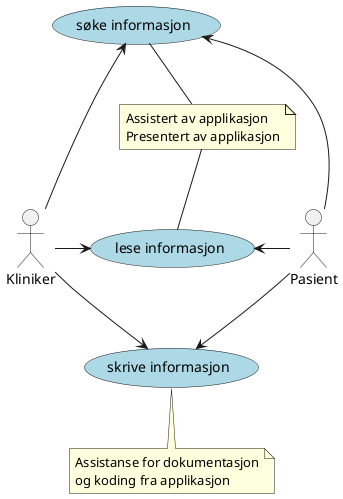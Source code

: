 @startuml

note "Assistert av applikasjon\nPresentert av applikasjon" as app
'note "Presentert av applikasjon" as presentasjon
note "Assistanse for dokumentasjon\nog koding fra applikasjon" as dokumentasjon

"Kliniker" as kliniker
'rectangle "test" as rect {
"søke informasjon" as (søke) #lightblue
"lese informasjon" as (lese) #lightblue
(søke) -down[hidden]- (lese)
'}
actor "Pasient" as pasient 
'[API] as api
"skrive informasjon" as (skrive) #lightblue

'kliniker -[hidden]right- api
'api -[hidden]right- pasient

kliniker -up-> søke
søke <-down- pasient

kliniker -right-> (lese)
(lese) <-right- pasient
kliniker -down-> (skrive)

'pasient -left-> lese
'pasient -[hidden]left-> skrive
pasient -down-> skrive

(søke) -down- app
app -down- (lese)
'(lese) -right- app
'app -down- pasient
skrive -down- dokumentasjon
'lese -down- presentasjon

'api .up. lese
'api .down. skrive

@enduml